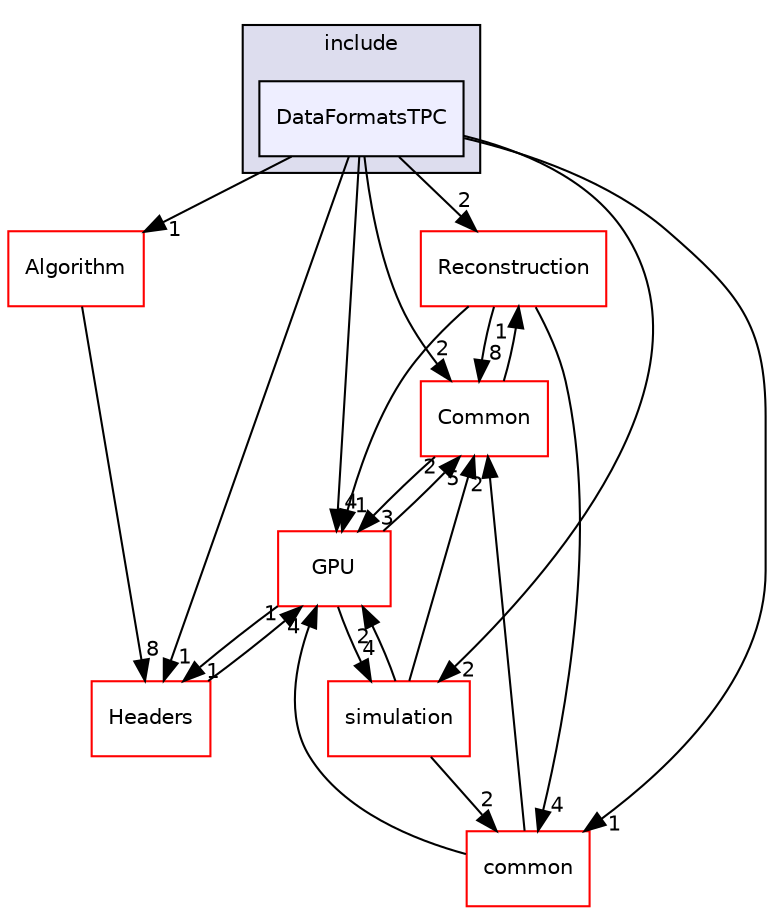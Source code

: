 digraph "/home/travis/build/AliceO2Group/AliceO2/DataFormats/Detectors/TPC/include/DataFormatsTPC" {
  bgcolor=transparent;
  compound=true
  node [ fontsize="10", fontname="Helvetica"];
  edge [ labelfontsize="10", labelfontname="Helvetica"];
  subgraph clusterdir_6f22cbd49ee75d810f2bfe3ea5accc3c {
    graph [ bgcolor="#ddddee", pencolor="black", label="include" fontname="Helvetica", fontsize="10", URL="dir_6f22cbd49ee75d810f2bfe3ea5accc3c.html"]
  dir_4e2a5e5ba58223c96ff5b40c7fcc0e28 [shape=box, label="DataFormatsTPC", style="filled", fillcolor="#eeeeff", pencolor="black", URL="dir_4e2a5e5ba58223c96ff5b40c7fcc0e28.html"];
  }
  dir_d269712cc31e133b892a3b3f6424741a [shape=box label="Reconstruction" color="red" URL="dir_d269712cc31e133b892a3b3f6424741a.html"];
  dir_4ab6b4cc6a7edbff49100e9123df213f [shape=box label="Common" color="red" URL="dir_4ab6b4cc6a7edbff49100e9123df213f.html"];
  dir_183e7c4434404fe9096e1bd8673e1fcf [shape=box label="Headers" color="red" URL="dir_183e7c4434404fe9096e1bd8673e1fcf.html"];
  dir_8ba487e25de5ee77e05e9dce7582cb98 [shape=box label="Algorithm" color="red" URL="dir_8ba487e25de5ee77e05e9dce7582cb98.html"];
  dir_047746f9f311f49446db9474b7431d0d [shape=box label="simulation" color="red" URL="dir_047746f9f311f49446db9474b7431d0d.html"];
  dir_7924ba4398ae4560cd37376e44666c6d [shape=box label="common" color="red" URL="dir_7924ba4398ae4560cd37376e44666c6d.html"];
  dir_f511f1e9c03c071966ae594f00bbc5e0 [shape=box label="GPU" color="red" URL="dir_f511f1e9c03c071966ae594f00bbc5e0.html"];
  dir_d269712cc31e133b892a3b3f6424741a->dir_4ab6b4cc6a7edbff49100e9123df213f [headlabel="8", labeldistance=1.5 headhref="dir_000230_000027.html"];
  dir_d269712cc31e133b892a3b3f6424741a->dir_7924ba4398ae4560cd37376e44666c6d [headlabel="4", labeldistance=1.5 headhref="dir_000230_000077.html"];
  dir_d269712cc31e133b892a3b3f6424741a->dir_f511f1e9c03c071966ae594f00bbc5e0 [headlabel="1", labeldistance=1.5 headhref="dir_000230_000672.html"];
  dir_4ab6b4cc6a7edbff49100e9123df213f->dir_d269712cc31e133b892a3b3f6424741a [headlabel="1", labeldistance=1.5 headhref="dir_000027_000230.html"];
  dir_4ab6b4cc6a7edbff49100e9123df213f->dir_f511f1e9c03c071966ae594f00bbc5e0 [headlabel="3", labeldistance=1.5 headhref="dir_000027_000672.html"];
  dir_183e7c4434404fe9096e1bd8673e1fcf->dir_f511f1e9c03c071966ae594f00bbc5e0 [headlabel="1", labeldistance=1.5 headhref="dir_000080_000672.html"];
  dir_8ba487e25de5ee77e05e9dce7582cb98->dir_183e7c4434404fe9096e1bd8673e1fcf [headlabel="8", labeldistance=1.5 headhref="dir_000000_000080.html"];
  dir_047746f9f311f49446db9474b7431d0d->dir_4ab6b4cc6a7edbff49100e9123df213f [headlabel="5", labeldistance=1.5 headhref="dir_000244_000027.html"];
  dir_047746f9f311f49446db9474b7431d0d->dir_7924ba4398ae4560cd37376e44666c6d [headlabel="2", labeldistance=1.5 headhref="dir_000244_000077.html"];
  dir_047746f9f311f49446db9474b7431d0d->dir_f511f1e9c03c071966ae594f00bbc5e0 [headlabel="2", labeldistance=1.5 headhref="dir_000244_000672.html"];
  dir_7924ba4398ae4560cd37376e44666c6d->dir_4ab6b4cc6a7edbff49100e9123df213f [headlabel="2", labeldistance=1.5 headhref="dir_000077_000027.html"];
  dir_7924ba4398ae4560cd37376e44666c6d->dir_f511f1e9c03c071966ae594f00bbc5e0 [headlabel="4", labeldistance=1.5 headhref="dir_000077_000672.html"];
  dir_4e2a5e5ba58223c96ff5b40c7fcc0e28->dir_d269712cc31e133b892a3b3f6424741a [headlabel="2", labeldistance=1.5 headhref="dir_000160_000230.html"];
  dir_4e2a5e5ba58223c96ff5b40c7fcc0e28->dir_4ab6b4cc6a7edbff49100e9123df213f [headlabel="2", labeldistance=1.5 headhref="dir_000160_000027.html"];
  dir_4e2a5e5ba58223c96ff5b40c7fcc0e28->dir_183e7c4434404fe9096e1bd8673e1fcf [headlabel="1", labeldistance=1.5 headhref="dir_000160_000080.html"];
  dir_4e2a5e5ba58223c96ff5b40c7fcc0e28->dir_8ba487e25de5ee77e05e9dce7582cb98 [headlabel="1", labeldistance=1.5 headhref="dir_000160_000000.html"];
  dir_4e2a5e5ba58223c96ff5b40c7fcc0e28->dir_047746f9f311f49446db9474b7431d0d [headlabel="2", labeldistance=1.5 headhref="dir_000160_000244.html"];
  dir_4e2a5e5ba58223c96ff5b40c7fcc0e28->dir_7924ba4398ae4560cd37376e44666c6d [headlabel="1", labeldistance=1.5 headhref="dir_000160_000077.html"];
  dir_4e2a5e5ba58223c96ff5b40c7fcc0e28->dir_f511f1e9c03c071966ae594f00bbc5e0 [headlabel="4", labeldistance=1.5 headhref="dir_000160_000672.html"];
  dir_f511f1e9c03c071966ae594f00bbc5e0->dir_4ab6b4cc6a7edbff49100e9123df213f [headlabel="2", labeldistance=1.5 headhref="dir_000672_000027.html"];
  dir_f511f1e9c03c071966ae594f00bbc5e0->dir_183e7c4434404fe9096e1bd8673e1fcf [headlabel="1", labeldistance=1.5 headhref="dir_000672_000080.html"];
  dir_f511f1e9c03c071966ae594f00bbc5e0->dir_047746f9f311f49446db9474b7431d0d [headlabel="4", labeldistance=1.5 headhref="dir_000672_000244.html"];
}
